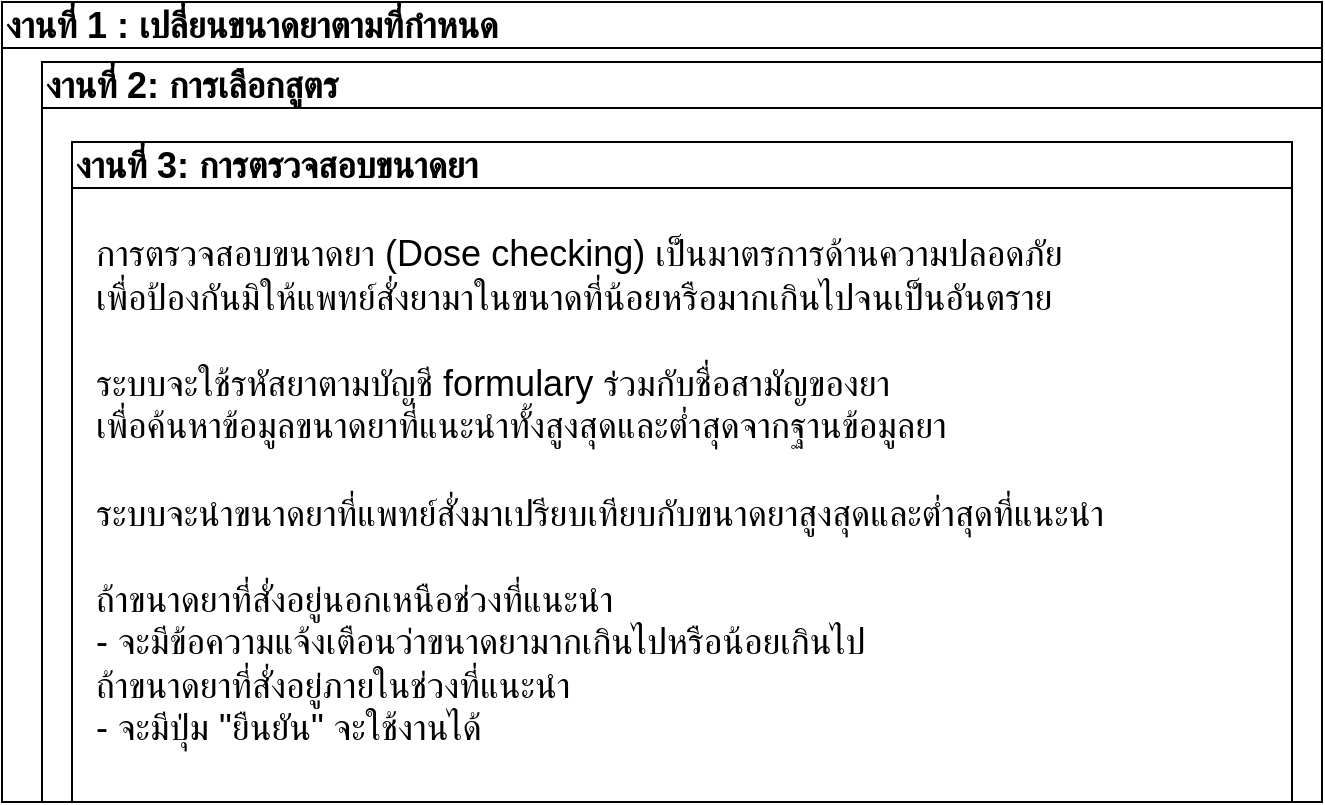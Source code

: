 <mxfile version="24.1.0" type="device">
  <diagram name="Page-1" id="qxfh2uqBz7zO2CRZkP51">
    <mxGraphModel dx="1434" dy="844" grid="1" gridSize="10" guides="1" tooltips="1" connect="1" arrows="1" fold="1" page="1" pageScale="1" pageWidth="1100" pageHeight="850" math="0" shadow="0">
      <root>
        <mxCell id="0" />
        <mxCell id="1" parent="0" />
        <mxCell id="aVC8Daal__mr3-iGPPfq-1" value="&lt;font style=&quot;font-size: 18px;&quot;&gt;งานที่ 1 :&amp;nbsp;เปลี่ยนขนาดยาตามที่กำหนด&lt;/font&gt;" style="swimlane;whiteSpace=wrap;html=1;align=left;" vertex="1" parent="1">
          <mxGeometry x="180" y="40" width="660" height="400" as="geometry">
            <mxRectangle x="140" y="70" width="320" height="40" as="alternateBounds" />
          </mxGeometry>
        </mxCell>
        <mxCell id="aVC8Daal__mr3-iGPPfq-2" value="&lt;font style=&quot;font-size: 18px;&quot;&gt;งานที่ 2: การเลือกสูตร&lt;/font&gt;" style="swimlane;whiteSpace=wrap;html=1;align=left;" vertex="1" parent="aVC8Daal__mr3-iGPPfq-1">
          <mxGeometry x="20" y="30" width="640" height="370" as="geometry" />
        </mxCell>
        <mxCell id="aVC8Daal__mr3-iGPPfq-3" value="&lt;font style=&quot;font-size: 18px;&quot;&gt;งานที่ 3: การตรวจสอบขนาดยา&lt;/font&gt;" style="swimlane;whiteSpace=wrap;html=1;align=left;" vertex="1" parent="aVC8Daal__mr3-iGPPfq-2">
          <mxGeometry x="15" y="40" width="610" height="330" as="geometry" />
        </mxCell>
        <mxCell id="aVC8Daal__mr3-iGPPfq-4" value="&lt;div&gt;&lt;span style=&quot;font-size: 18px;&quot;&gt;การตรวจสอบขนาดยา (Dose checking) เป็นมาตรการด้านความปลอดภัย&lt;/span&gt;&lt;/div&gt;&lt;div&gt;&lt;span style=&quot;font-size: 18px;&quot;&gt;เพื่อป้องกันมิให้แพทย์สั่งยามาในขนาดที่น้อยหรือมากเกินไปจนเป็นอันตราย&lt;/span&gt;&lt;/div&gt;&lt;div&gt;&lt;span style=&quot;font-size: 18px;&quot;&gt;&lt;br&gt;&lt;/span&gt;&lt;/div&gt;&lt;div&gt;&lt;span style=&quot;background-color: initial; font-size: 18px;&quot;&gt;ระบบจะใช้รหัสยาตามบัญชี formulary ร่วมกับชื่อสามัญของยา&lt;/span&gt;&lt;/div&gt;&lt;div&gt;&lt;span style=&quot;background-color: initial; font-size: 18px;&quot;&gt;เพื่อค้นหาข้อมูลขนาดยาที่แนะนำทั้งสูงสุดและต่ำสุดจากฐานข้อมูลยา&lt;/span&gt;&lt;br&gt;&lt;/div&gt;&lt;div&gt;&lt;span style=&quot;font-size: 18px; background-color: initial;&quot;&gt;&lt;br&gt;&lt;/span&gt;&lt;/div&gt;&lt;div&gt;&lt;span style=&quot;font-size: 18px; background-color: initial;&quot;&gt;ระบบจะนำขนาดยาที่แพทย์สั่งมาเปรียบเทียบกับขนาดยาสูงสุดและต่ำสุดที่แนะนำ&lt;/span&gt;&lt;br&gt;&lt;/div&gt;&lt;div&gt;&lt;span style=&quot;font-size: 18px;&quot;&gt;&lt;br&gt;&lt;/span&gt;&lt;/div&gt;&lt;div&gt;&lt;span style=&quot;font-size: 18px;&quot;&gt;ถ้าขนาดยาที่สั่งอยู่นอกเหนือช่วงที่แนะนำ&amp;nbsp;&lt;/span&gt;&lt;/div&gt;&lt;div&gt;&lt;span style=&quot;font-size: 18px;&quot;&gt;- จะมีข้อความแจ้งเตือนว่าขนาดยามากเกินไปหรือน้อยเกินไป&lt;/span&gt;&lt;/div&gt;&lt;div&gt;&lt;span style=&quot;font-size: 18px;&quot;&gt;ถ้าขนาดยาที่สั่งอยู่ภายในช่วงที่แนะนำ&lt;/span&gt;&lt;/div&gt;&lt;div&gt;&lt;span style=&quot;font-size: 18px;&quot;&gt;- จะมีปุ่ม &quot;ยืนยัน&quot; จะใช้งานได้&lt;/span&gt;&lt;/div&gt;" style="text;html=1;align=left;verticalAlign=middle;resizable=0;points=[];autosize=1;strokeColor=none;fillColor=none;" vertex="1" parent="aVC8Daal__mr3-iGPPfq-3">
          <mxGeometry x="10" y="40" width="610" height="270" as="geometry" />
        </mxCell>
      </root>
    </mxGraphModel>
  </diagram>
</mxfile>
